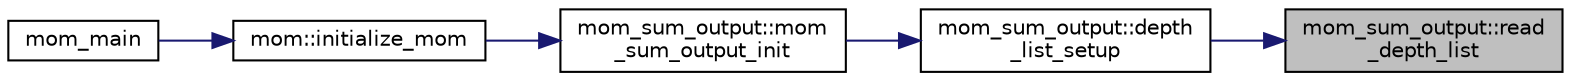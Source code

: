 digraph "mom_sum_output::read_depth_list"
{
 // INTERACTIVE_SVG=YES
 // LATEX_PDF_SIZE
  edge [fontname="Helvetica",fontsize="10",labelfontname="Helvetica",labelfontsize="10"];
  node [fontname="Helvetica",fontsize="10",shape=record];
  rankdir="RL";
  Node1 [label="mom_sum_output::read\l_depth_list",height=0.2,width=0.4,color="black", fillcolor="grey75", style="filled", fontcolor="black",tooltip="This subroutine reads in the depth list to the specified file and allocates and sets up CSDL and CSli..."];
  Node1 -> Node2 [dir="back",color="midnightblue",fontsize="10",style="solid",fontname="Helvetica"];
  Node2 [label="mom_sum_output::depth\l_list_setup",height=0.2,width=0.4,color="black", fillcolor="white", style="filled",URL="$namespacemom__sum__output.html#a53d3dcd50cba41760dd8713228785a8d",tooltip="This subroutine sets up an ordered list of depths, along with the cross sectional areas at each depth..."];
  Node2 -> Node3 [dir="back",color="midnightblue",fontsize="10",style="solid",fontname="Helvetica"];
  Node3 [label="mom_sum_output::mom\l_sum_output_init",height=0.2,width=0.4,color="black", fillcolor="white", style="filled",URL="$namespacemom__sum__output.html#a05003e74cbb39fbdf760d23617390445",tooltip="MOM_sum_output_init initializes the parameters and settings for the MOM_sum_output module."];
  Node3 -> Node4 [dir="back",color="midnightblue",fontsize="10",style="solid",fontname="Helvetica"];
  Node4 [label="mom::initialize_mom",height=0.2,width=0.4,color="black", fillcolor="white", style="filled",URL="$namespacemom.html#a96708b16215666edbfa5b46228f3a200",tooltip="Initialize MOM, including memory allocation, setting up parameters and diagnostics,..."];
  Node4 -> Node5 [dir="back",color="midnightblue",fontsize="10",style="solid",fontname="Helvetica"];
  Node5 [label="mom_main",height=0.2,width=0.4,color="black", fillcolor="white", style="filled",URL="$MOM__driver_8F90.html#a08fffeb2d8e8acbf9ed4609be6d258c6",tooltip=" "];
}
